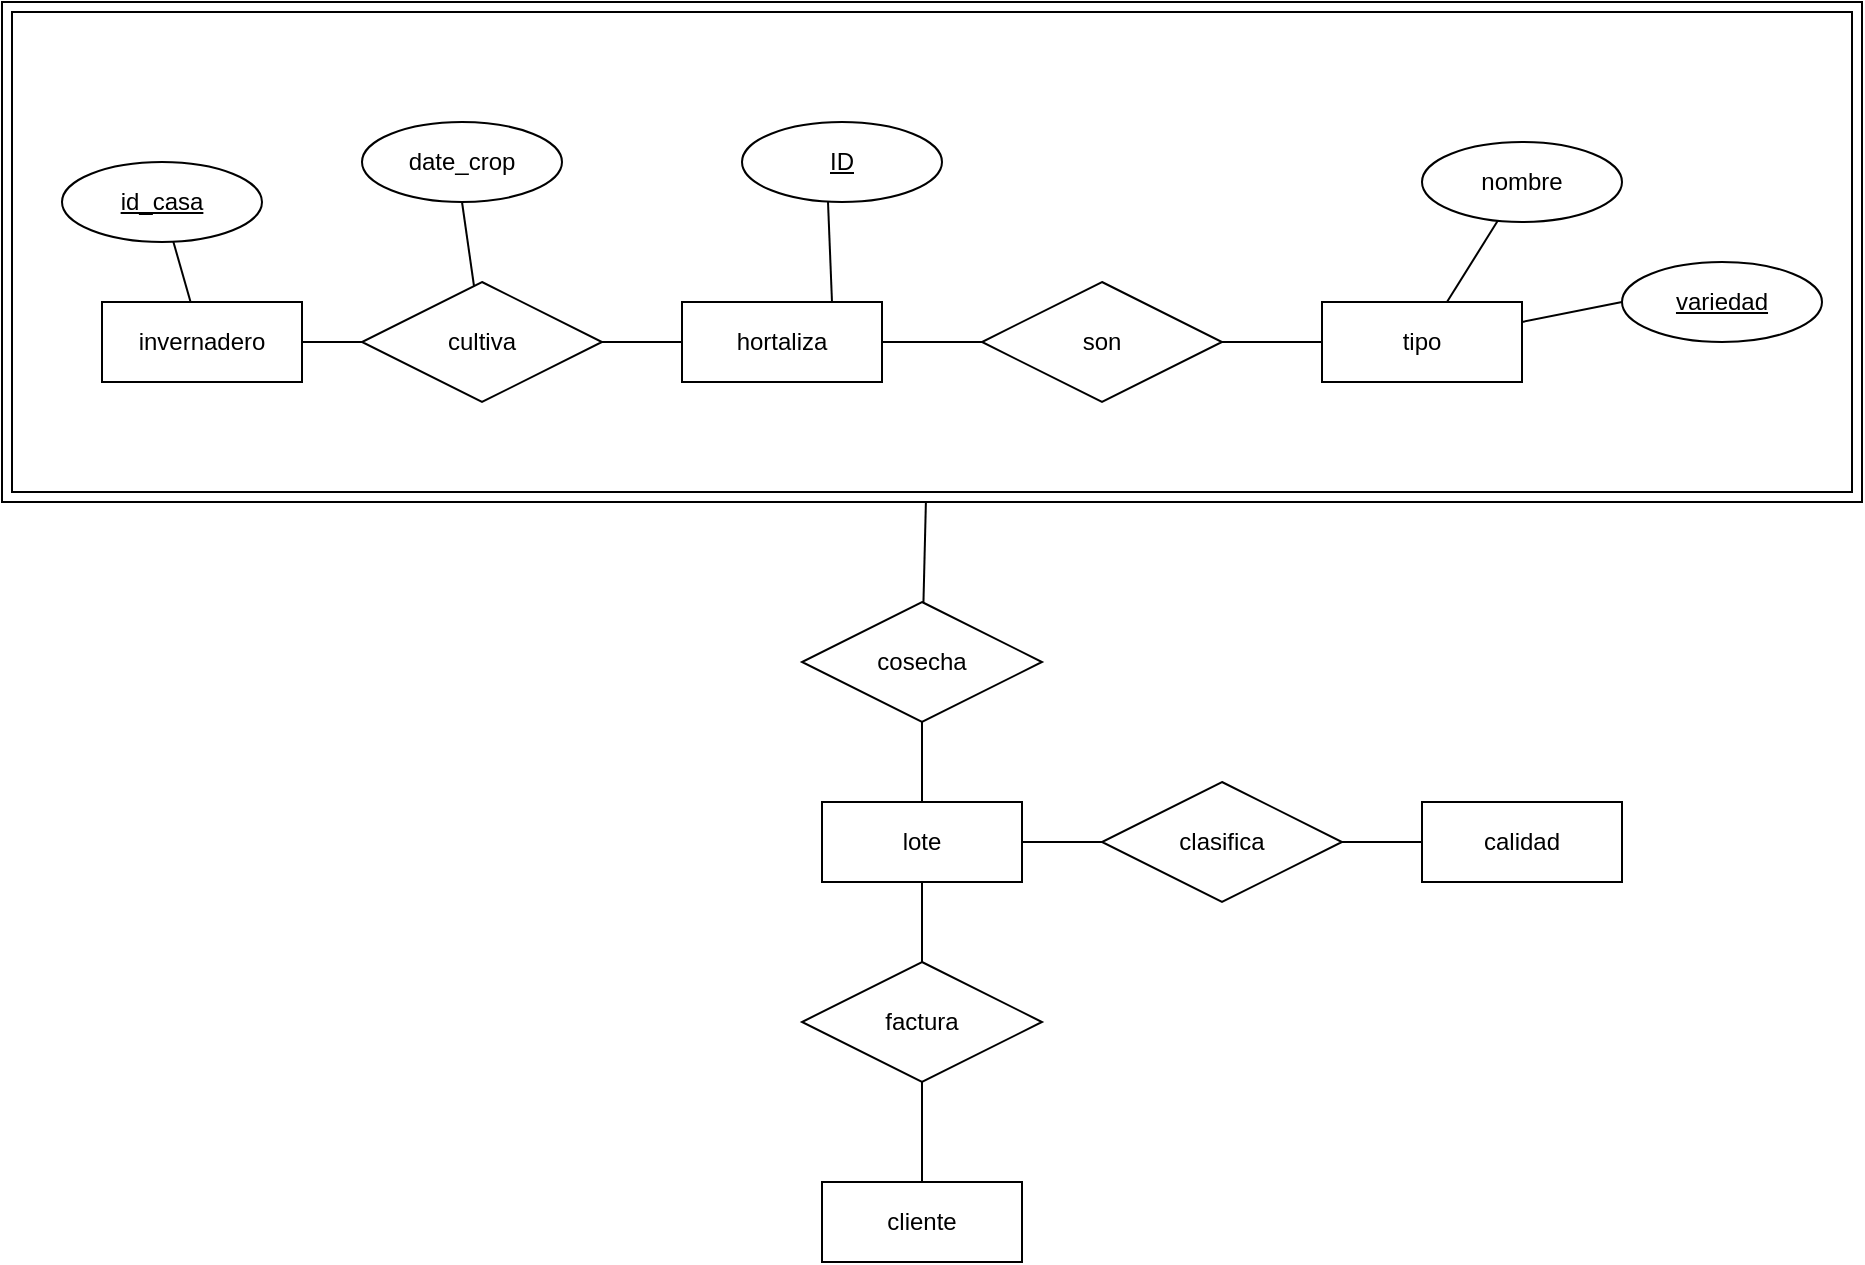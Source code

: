 <mxfile version="13.7.9" type="device"><diagram name="Page-1" id="e56a1550-8fbb-45ad-956c-1786394a9013"><mxGraphModel dx="946" dy="725" grid="1" gridSize="10" guides="1" tooltips="1" connect="1" arrows="1" fold="1" page="1" pageScale="1" pageWidth="1100" pageHeight="850" background="#ffffff" math="0" shadow="0" extFonts="Permanent Marker^https://fonts.googleapis.com/css?family=Permanent+Marker"><root><mxCell id="0"/><mxCell id="1" parent="0"/><mxCell id="ms1YFWm5BLHCT0y4o7Oz-22" value="" style="shape=ext;margin=3;double=1;whiteSpace=wrap;html=1;align=center;" vertex="1" parent="1"><mxGeometry x="50" y="70" width="930" height="250" as="geometry"/></mxCell><mxCell id="ms1YFWm5BLHCT0y4o7Oz-6" value="" style="edgeStyle=orthogonalEdgeStyle;rounded=0;orthogonalLoop=1;jettySize=auto;html=1;endArrow=none;endFill=0;" edge="1" parent="1" source="1gt4ftFpsbNxB4Xl7DPZ-1" target="ms1YFWm5BLHCT0y4o7Oz-5"><mxGeometry relative="1" as="geometry"/></mxCell><mxCell id="1gt4ftFpsbNxB4Xl7DPZ-1" value="hortaliza" style="whiteSpace=wrap;html=1;align=center;" parent="1" vertex="1"><mxGeometry x="390" y="220" width="100" height="40" as="geometry"/></mxCell><mxCell id="ms1YFWm5BLHCT0y4o7Oz-16" style="edgeStyle=none;rounded=0;orthogonalLoop=1;jettySize=auto;html=1;endArrow=none;endFill=0;" edge="1" parent="1" source="1gt4ftFpsbNxB4Xl7DPZ-3" target="ms1YFWm5BLHCT0y4o7Oz-22"><mxGeometry relative="1" as="geometry"><mxPoint x="484.286" y="330" as="targetPoint"/></mxGeometry></mxCell><mxCell id="1gt4ftFpsbNxB4Xl7DPZ-3" value="cosecha" style="shape=rhombus;perimeter=rhombusPerimeter;whiteSpace=wrap;html=1;align=center;" parent="1" vertex="1"><mxGeometry x="450" y="370" width="120" height="60" as="geometry"/></mxCell><mxCell id="1gt4ftFpsbNxB4Xl7DPZ-5" value="ID" style="ellipse;whiteSpace=wrap;html=1;align=center;fontStyle=4;" parent="1" vertex="1"><mxGeometry x="420" y="130" width="100" height="40" as="geometry"/></mxCell><mxCell id="1gt4ftFpsbNxB4Xl7DPZ-8" value="" style="endArrow=none;html=1;rounded=0;entryX=0.43;entryY=1;entryDx=0;entryDy=0;exitX=0.75;exitY=0;exitDx=0;exitDy=0;entryPerimeter=0;" parent="1" source="1gt4ftFpsbNxB4Xl7DPZ-1" target="1gt4ftFpsbNxB4Xl7DPZ-5" edge="1"><mxGeometry relative="1" as="geometry"><mxPoint x="400" y="300" as="sourcePoint"/><mxPoint x="560" y="300" as="targetPoint"/></mxGeometry></mxCell><mxCell id="ms1YFWm5BLHCT0y4o7Oz-12" style="rounded=0;orthogonalLoop=1;jettySize=auto;html=1;endArrow=none;endFill=0;" edge="1" parent="1" source="ms1YFWm5BLHCT0y4o7Oz-4" target="ms1YFWm5BLHCT0y4o7Oz-11"><mxGeometry relative="1" as="geometry"/></mxCell><mxCell id="ms1YFWm5BLHCT0y4o7Oz-14" style="edgeStyle=none;rounded=0;orthogonalLoop=1;jettySize=auto;html=1;entryX=0;entryY=0.5;entryDx=0;entryDy=0;endArrow=none;endFill=0;" edge="1" parent="1" source="ms1YFWm5BLHCT0y4o7Oz-4" target="ms1YFWm5BLHCT0y4o7Oz-13"><mxGeometry relative="1" as="geometry"/></mxCell><mxCell id="ms1YFWm5BLHCT0y4o7Oz-4" value="tipo" style="whiteSpace=wrap;html=1;align=center;" vertex="1" parent="1"><mxGeometry x="710" y="220" width="100" height="40" as="geometry"/></mxCell><mxCell id="ms1YFWm5BLHCT0y4o7Oz-8" style="edgeStyle=orthogonalEdgeStyle;rounded=0;orthogonalLoop=1;jettySize=auto;html=1;endArrow=none;endFill=0;" edge="1" parent="1" source="ms1YFWm5BLHCT0y4o7Oz-5" target="ms1YFWm5BLHCT0y4o7Oz-4"><mxGeometry relative="1" as="geometry"/></mxCell><mxCell id="ms1YFWm5BLHCT0y4o7Oz-5" value="son" style="shape=rhombus;perimeter=rhombusPerimeter;whiteSpace=wrap;html=1;align=center;" vertex="1" parent="1"><mxGeometry x="540" y="210" width="120" height="60" as="geometry"/></mxCell><mxCell id="ms1YFWm5BLHCT0y4o7Oz-11" value="nombre" style="ellipse;whiteSpace=wrap;html=1;align=center;" vertex="1" parent="1"><mxGeometry x="760" y="140" width="100" height="40" as="geometry"/></mxCell><mxCell id="ms1YFWm5BLHCT0y4o7Oz-13" value="variedad" style="ellipse;whiteSpace=wrap;html=1;align=center;fontStyle=4" vertex="1" parent="1"><mxGeometry x="860" y="200" width="100" height="40" as="geometry"/></mxCell><mxCell id="ms1YFWm5BLHCT0y4o7Oz-18" style="edgeStyle=none;rounded=0;orthogonalLoop=1;jettySize=auto;html=1;exitX=0.5;exitY=0;exitDx=0;exitDy=0;entryX=0.5;entryY=1;entryDx=0;entryDy=0;endArrow=none;endFill=0;" edge="1" parent="1" source="ms1YFWm5BLHCT0y4o7Oz-17" target="1gt4ftFpsbNxB4Xl7DPZ-3"><mxGeometry relative="1" as="geometry"/></mxCell><mxCell id="ms1YFWm5BLHCT0y4o7Oz-32" style="edgeStyle=none;rounded=0;orthogonalLoop=1;jettySize=auto;html=1;endArrow=none;endFill=0;" edge="1" parent="1" source="ms1YFWm5BLHCT0y4o7Oz-17" target="ms1YFWm5BLHCT0y4o7Oz-31"><mxGeometry relative="1" as="geometry"/></mxCell><mxCell id="ms1YFWm5BLHCT0y4o7Oz-37" style="edgeStyle=none;rounded=0;orthogonalLoop=1;jettySize=auto;html=1;entryX=0.083;entryY=0.5;entryDx=0;entryDy=0;entryPerimeter=0;endArrow=none;endFill=0;" edge="1" parent="1" source="ms1YFWm5BLHCT0y4o7Oz-17" target="ms1YFWm5BLHCT0y4o7Oz-36"><mxGeometry relative="1" as="geometry"/></mxCell><mxCell id="ms1YFWm5BLHCT0y4o7Oz-17" value="lote" style="whiteSpace=wrap;html=1;align=center;" vertex="1" parent="1"><mxGeometry x="460" y="470" width="100" height="40" as="geometry"/></mxCell><mxCell id="ms1YFWm5BLHCT0y4o7Oz-30" style="edgeStyle=none;rounded=0;orthogonalLoop=1;jettySize=auto;html=1;endArrow=none;endFill=0;" edge="1" parent="1" source="ms1YFWm5BLHCT0y4o7Oz-20" target="ms1YFWm5BLHCT0y4o7Oz-29"><mxGeometry relative="1" as="geometry"/></mxCell><mxCell id="ms1YFWm5BLHCT0y4o7Oz-20" value="invernadero" style="whiteSpace=wrap;html=1;align=center;" vertex="1" parent="1"><mxGeometry x="100" y="220" width="100" height="40" as="geometry"/></mxCell><mxCell id="ms1YFWm5BLHCT0y4o7Oz-24" style="edgeStyle=none;rounded=0;orthogonalLoop=1;jettySize=auto;html=1;entryX=0;entryY=0.5;entryDx=0;entryDy=0;endArrow=none;endFill=0;" edge="1" parent="1" source="ms1YFWm5BLHCT0y4o7Oz-23" target="1gt4ftFpsbNxB4Xl7DPZ-1"><mxGeometry relative="1" as="geometry"/></mxCell><mxCell id="ms1YFWm5BLHCT0y4o7Oz-25" style="edgeStyle=none;rounded=0;orthogonalLoop=1;jettySize=auto;html=1;entryX=1;entryY=0.5;entryDx=0;entryDy=0;endArrow=none;endFill=0;" edge="1" parent="1" source="ms1YFWm5BLHCT0y4o7Oz-23" target="ms1YFWm5BLHCT0y4o7Oz-20"><mxGeometry relative="1" as="geometry"/></mxCell><mxCell id="ms1YFWm5BLHCT0y4o7Oz-27" style="edgeStyle=none;rounded=0;orthogonalLoop=1;jettySize=auto;html=1;entryX=0.5;entryY=1;entryDx=0;entryDy=0;endArrow=none;endFill=0;" edge="1" parent="1" source="ms1YFWm5BLHCT0y4o7Oz-23" target="ms1YFWm5BLHCT0y4o7Oz-26"><mxGeometry relative="1" as="geometry"/></mxCell><mxCell id="ms1YFWm5BLHCT0y4o7Oz-23" value="cultiva" style="shape=rhombus;perimeter=rhombusPerimeter;whiteSpace=wrap;html=1;align=center;" vertex="1" parent="1"><mxGeometry x="230" y="210" width="120" height="60" as="geometry"/></mxCell><mxCell id="ms1YFWm5BLHCT0y4o7Oz-26" value="date_crop" style="ellipse;whiteSpace=wrap;html=1;align=center;" vertex="1" parent="1"><mxGeometry x="230" y="130" width="100" height="40" as="geometry"/></mxCell><mxCell id="ms1YFWm5BLHCT0y4o7Oz-29" value="id_casa" style="ellipse;whiteSpace=wrap;html=1;align=center;fontStyle=4;" vertex="1" parent="1"><mxGeometry x="80" y="150" width="100" height="40" as="geometry"/></mxCell><mxCell id="ms1YFWm5BLHCT0y4o7Oz-31" value="factura" style="shape=rhombus;perimeter=rhombusPerimeter;whiteSpace=wrap;html=1;align=center;" vertex="1" parent="1"><mxGeometry x="450" y="550" width="120" height="60" as="geometry"/></mxCell><mxCell id="ms1YFWm5BLHCT0y4o7Oz-34" style="edgeStyle=none;rounded=0;orthogonalLoop=1;jettySize=auto;html=1;entryX=0.5;entryY=1;entryDx=0;entryDy=0;endArrow=none;endFill=0;" edge="1" parent="1" source="ms1YFWm5BLHCT0y4o7Oz-33" target="ms1YFWm5BLHCT0y4o7Oz-31"><mxGeometry relative="1" as="geometry"/></mxCell><mxCell id="ms1YFWm5BLHCT0y4o7Oz-33" value="cliente" style="whiteSpace=wrap;html=1;align=center;" vertex="1" parent="1"><mxGeometry x="460" y="660" width="100" height="40" as="geometry"/></mxCell><mxCell id="ms1YFWm5BLHCT0y4o7Oz-35" value="calidad" style="whiteSpace=wrap;html=1;align=center;" vertex="1" parent="1"><mxGeometry x="760" y="470" width="100" height="40" as="geometry"/></mxCell><mxCell id="ms1YFWm5BLHCT0y4o7Oz-38" style="edgeStyle=none;rounded=0;orthogonalLoop=1;jettySize=auto;html=1;endArrow=none;endFill=0;" edge="1" parent="1" source="ms1YFWm5BLHCT0y4o7Oz-36" target="ms1YFWm5BLHCT0y4o7Oz-35"><mxGeometry relative="1" as="geometry"/></mxCell><mxCell id="ms1YFWm5BLHCT0y4o7Oz-36" value="clasifica" style="shape=rhombus;perimeter=rhombusPerimeter;whiteSpace=wrap;html=1;align=center;" vertex="1" parent="1"><mxGeometry x="600" y="460" width="120" height="60" as="geometry"/></mxCell></root></mxGraphModel></diagram></mxfile>